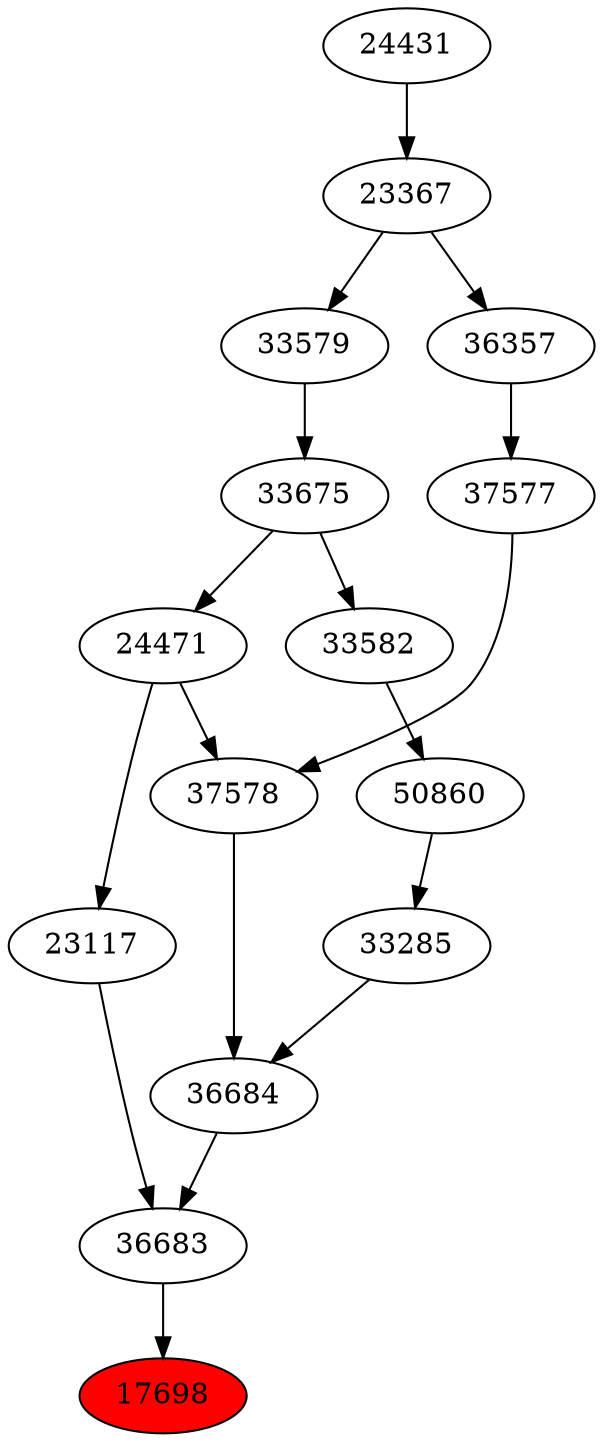 strict digraph{ 
17698 [label="17698" fillcolor=red style=filled]
36683 -> 17698
36683 [label="36683"]
36684 -> 36683
23117 -> 36683
36684 [label="36684"]
33285 -> 36684
37578 -> 36684
23117 [label="23117"]
24471 -> 23117
33285 [label="33285"]
50860 -> 33285
37578 [label="37578"]
24471 -> 37578
37577 -> 37578
24471 [label="24471"]
33675 -> 24471
50860 [label="50860"]
33582 -> 50860
37577 [label="37577"]
36357 -> 37577
33675 [label="33675"]
33579 -> 33675
33582 [label="33582"]
33675 -> 33582
36357 [label="36357"]
23367 -> 36357
33579 [label="33579"]
23367 -> 33579
23367 [label="23367"]
24431 -> 23367
24431 [label="24431"]
}